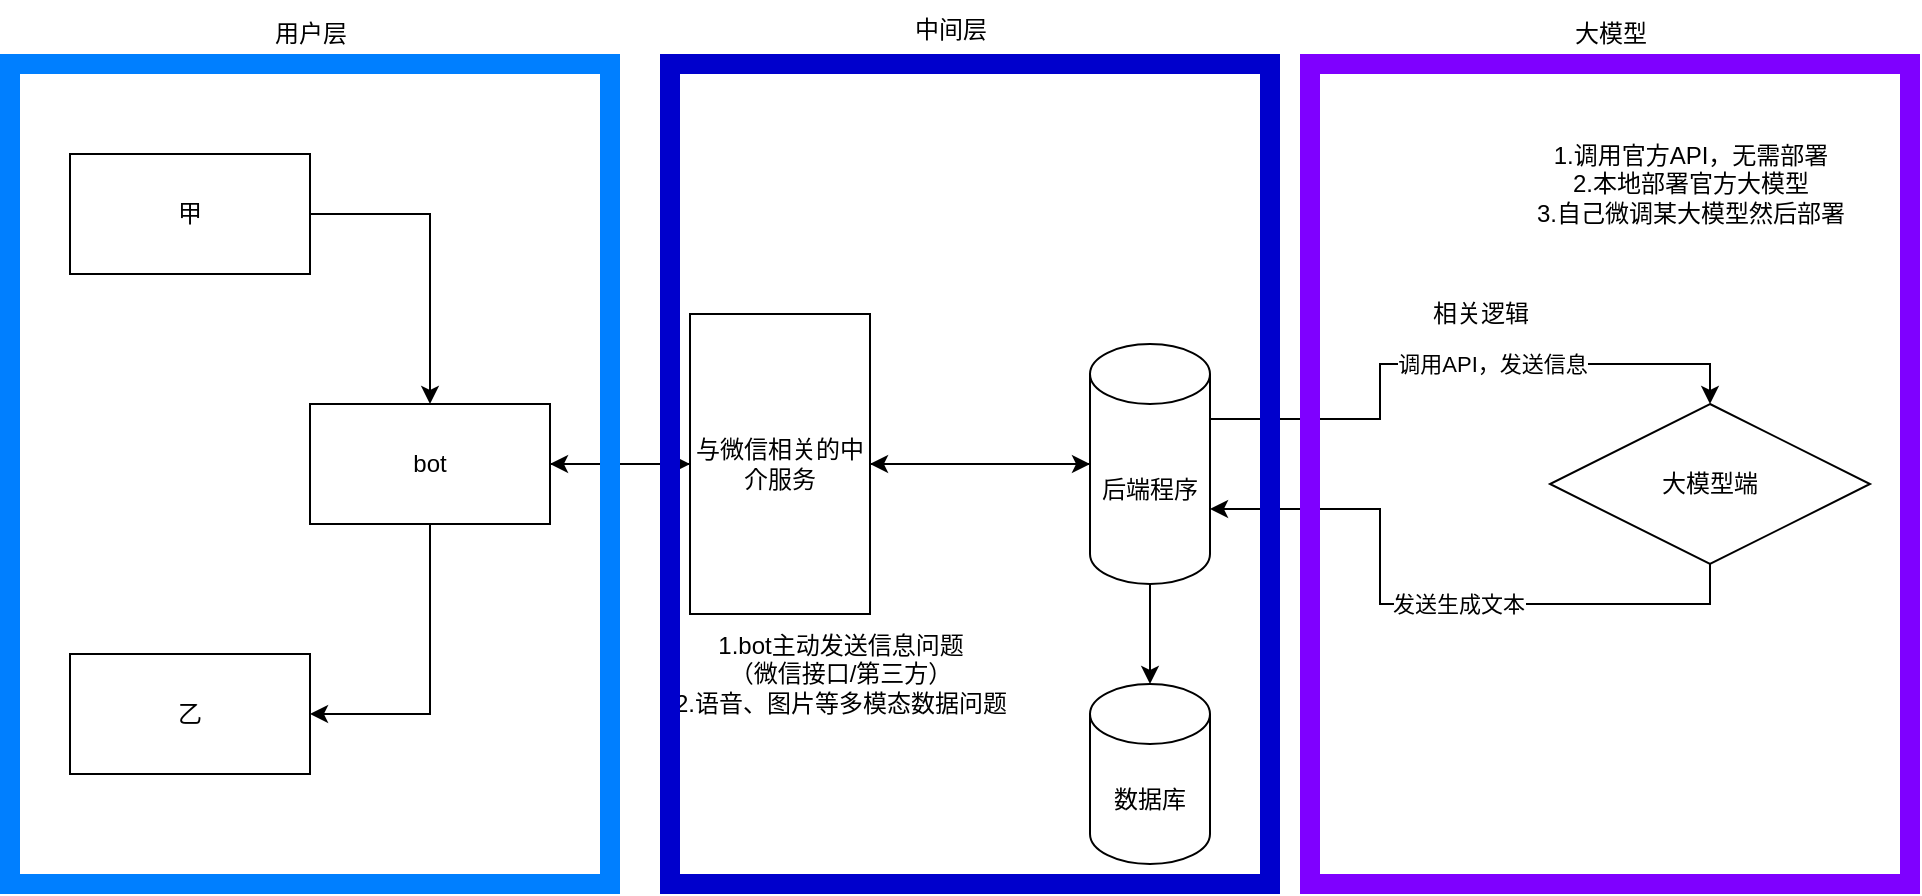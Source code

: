 <mxfile version="22.1.11" type="github">
  <diagram name="第 1 页" id="8VG2jzm28DqljPEN07vd">
    <mxGraphModel dx="1364" dy="759" grid="1" gridSize="10" guides="1" tooltips="1" connect="1" arrows="1" fold="1" page="1" pageScale="1" pageWidth="827" pageHeight="1169" math="0" shadow="0">
      <root>
        <mxCell id="0" />
        <mxCell id="1" parent="0" />
        <mxCell id="2B1I5J1SsCsYizP9B0s5-1" style="edgeStyle=orthogonalEdgeStyle;rounded=0;orthogonalLoop=1;jettySize=auto;html=1;entryX=0.5;entryY=0;entryDx=0;entryDy=0;" edge="1" parent="1" source="abI5oUMins9tQvVPAMcP-1" target="abI5oUMins9tQvVPAMcP-9">
          <mxGeometry relative="1" as="geometry">
            <Array as="points">
              <mxPoint x="230" y="205" />
            </Array>
          </mxGeometry>
        </mxCell>
        <mxCell id="abI5oUMins9tQvVPAMcP-1" value="甲" style="rounded=0;whiteSpace=wrap;html=1;" parent="1" vertex="1">
          <mxGeometry x="50" y="175" width="120" height="60" as="geometry" />
        </mxCell>
        <mxCell id="abI5oUMins9tQvVPAMcP-2" value="乙" style="rounded=0;whiteSpace=wrap;html=1;" parent="1" vertex="1">
          <mxGeometry x="50" y="425" width="120" height="60" as="geometry" />
        </mxCell>
        <mxCell id="2B1I5J1SsCsYizP9B0s5-4" style="edgeStyle=orthogonalEdgeStyle;rounded=0;orthogonalLoop=1;jettySize=auto;html=1;exitX=1;exitY=0;exitDx=0;exitDy=37.5;exitPerimeter=0;entryX=0.5;entryY=0;entryDx=0;entryDy=0;" edge="1" parent="1" source="abI5oUMins9tQvVPAMcP-4" target="abI5oUMins9tQvVPAMcP-6">
          <mxGeometry relative="1" as="geometry" />
        </mxCell>
        <mxCell id="2B1I5J1SsCsYizP9B0s5-7" value="调用API，发送信息" style="edgeLabel;html=1;align=center;verticalAlign=middle;resizable=0;points=[];" vertex="1" connectable="0" parent="2B1I5J1SsCsYizP9B0s5-4">
          <mxGeometry x="-0.143" relative="1" as="geometry">
            <mxPoint x="41" as="offset" />
          </mxGeometry>
        </mxCell>
        <mxCell id="2B1I5J1SsCsYizP9B0s5-17" style="edgeStyle=orthogonalEdgeStyle;rounded=0;orthogonalLoop=1;jettySize=auto;html=1;exitX=0;exitY=0.5;exitDx=0;exitDy=0;exitPerimeter=0;entryX=1;entryY=0.5;entryDx=0;entryDy=0;" edge="1" parent="1" source="abI5oUMins9tQvVPAMcP-4" target="2B1I5J1SsCsYizP9B0s5-13">
          <mxGeometry relative="1" as="geometry" />
        </mxCell>
        <mxCell id="abI5oUMins9tQvVPAMcP-4" value="后端程序" style="shape=cylinder3;whiteSpace=wrap;html=1;boundedLbl=1;backgroundOutline=1;size=15;" parent="1" vertex="1">
          <mxGeometry x="560" y="270" width="60" height="120" as="geometry" />
        </mxCell>
        <mxCell id="abI5oUMins9tQvVPAMcP-6" value="大模型端" style="rhombus;whiteSpace=wrap;html=1;" parent="1" vertex="1">
          <mxGeometry x="790" y="300" width="160" height="80" as="geometry" />
        </mxCell>
        <mxCell id="abI5oUMins9tQvVPAMcP-12" style="edgeStyle=orthogonalEdgeStyle;rounded=0;orthogonalLoop=1;jettySize=auto;html=1;entryX=1;entryY=0.5;entryDx=0;entryDy=0;exitX=0.5;exitY=1;exitDx=0;exitDy=0;" parent="1" source="abI5oUMins9tQvVPAMcP-9" target="abI5oUMins9tQvVPAMcP-2" edge="1">
          <mxGeometry relative="1" as="geometry" />
        </mxCell>
        <mxCell id="2B1I5J1SsCsYizP9B0s5-18" style="edgeStyle=orthogonalEdgeStyle;rounded=0;orthogonalLoop=1;jettySize=auto;html=1;exitX=1;exitY=0.5;exitDx=0;exitDy=0;" edge="1" parent="1" source="abI5oUMins9tQvVPAMcP-9">
          <mxGeometry relative="1" as="geometry">
            <mxPoint x="360" y="330" as="targetPoint" />
          </mxGeometry>
        </mxCell>
        <mxCell id="abI5oUMins9tQvVPAMcP-9" value="bot" style="rounded=0;whiteSpace=wrap;html=1;" parent="1" vertex="1">
          <mxGeometry x="170" y="300" width="120" height="60" as="geometry" />
        </mxCell>
        <mxCell id="2B1I5J1SsCsYizP9B0s5-3" value="1.bot主动发送信息问题&lt;br&gt;（微信接口/第三方）&lt;br&gt;2.语音、图片等多模态数据问题" style="text;html=1;align=center;verticalAlign=middle;resizable=0;points=[];autosize=1;strokeColor=none;fillColor=none;" vertex="1" parent="1">
          <mxGeometry x="340" y="405" width="190" height="60" as="geometry" />
        </mxCell>
        <mxCell id="2B1I5J1SsCsYizP9B0s5-5" style="edgeStyle=orthogonalEdgeStyle;rounded=0;orthogonalLoop=1;jettySize=auto;html=1;exitX=0.5;exitY=1;exitDx=0;exitDy=0;entryX=1;entryY=0;entryDx=0;entryDy=82.5;entryPerimeter=0;" edge="1" parent="1" source="abI5oUMins9tQvVPAMcP-6" target="abI5oUMins9tQvVPAMcP-4">
          <mxGeometry relative="1" as="geometry" />
        </mxCell>
        <mxCell id="2B1I5J1SsCsYizP9B0s5-6" value="发送生成文本" style="edgeLabel;html=1;align=center;verticalAlign=middle;resizable=0;points=[];" vertex="1" connectable="0" parent="2B1I5J1SsCsYizP9B0s5-5">
          <mxGeometry x="0.026" y="2" relative="1" as="geometry">
            <mxPoint x="17" y="-2" as="offset" />
          </mxGeometry>
        </mxCell>
        <mxCell id="2B1I5J1SsCsYizP9B0s5-8" value="1.调用官方API，无需部署&lt;br&gt;2.本地部署官方大模型&lt;br&gt;3.自己微调某大模型然后部署" style="text;html=1;align=center;verticalAlign=middle;resizable=0;points=[];autosize=1;strokeColor=none;fillColor=none;" vertex="1" parent="1">
          <mxGeometry x="770" y="160" width="180" height="60" as="geometry" />
        </mxCell>
        <mxCell id="2B1I5J1SsCsYizP9B0s5-9" value="相关逻辑" style="text;html=1;align=center;verticalAlign=middle;resizable=0;points=[];autosize=1;strokeColor=none;fillColor=none;" vertex="1" parent="1">
          <mxGeometry x="720" y="240" width="70" height="30" as="geometry" />
        </mxCell>
        <mxCell id="2B1I5J1SsCsYizP9B0s5-10" value="数据库" style="shape=cylinder3;whiteSpace=wrap;html=1;boundedLbl=1;backgroundOutline=1;size=15;rotation=0;" vertex="1" parent="1">
          <mxGeometry x="560" y="440" width="60" height="90" as="geometry" />
        </mxCell>
        <mxCell id="2B1I5J1SsCsYizP9B0s5-11" style="edgeStyle=orthogonalEdgeStyle;rounded=0;orthogonalLoop=1;jettySize=auto;html=1;exitX=0.5;exitY=1;exitDx=0;exitDy=0;exitPerimeter=0;entryX=0.5;entryY=0;entryDx=0;entryDy=0;entryPerimeter=0;" edge="1" parent="1" source="abI5oUMins9tQvVPAMcP-4" target="2B1I5J1SsCsYizP9B0s5-10">
          <mxGeometry relative="1" as="geometry" />
        </mxCell>
        <mxCell id="2B1I5J1SsCsYizP9B0s5-16" style="edgeStyle=orthogonalEdgeStyle;rounded=0;orthogonalLoop=1;jettySize=auto;html=1;exitX=0;exitY=0.5;exitDx=0;exitDy=0;entryX=1;entryY=0.5;entryDx=0;entryDy=0;" edge="1" parent="1" source="2B1I5J1SsCsYizP9B0s5-13" target="abI5oUMins9tQvVPAMcP-9">
          <mxGeometry relative="1" as="geometry" />
        </mxCell>
        <mxCell id="2B1I5J1SsCsYizP9B0s5-13" value="与微信相关的中介服务" style="rounded=0;whiteSpace=wrap;html=1;" vertex="1" parent="1">
          <mxGeometry x="360" y="255" width="90" height="150" as="geometry" />
        </mxCell>
        <mxCell id="2B1I5J1SsCsYizP9B0s5-19" value="" style="rounded=0;whiteSpace=wrap;html=1;fillColor=none;strokeColor=#007FFF;strokeWidth=10;" vertex="1" parent="1">
          <mxGeometry x="20" y="130" width="300" height="410" as="geometry" />
        </mxCell>
        <mxCell id="2B1I5J1SsCsYizP9B0s5-20" value="用户层" style="text;html=1;align=center;verticalAlign=middle;resizable=0;points=[];autosize=1;strokeColor=none;fillColor=none;" vertex="1" parent="1">
          <mxGeometry x="140" y="100" width="60" height="30" as="geometry" />
        </mxCell>
        <mxCell id="2B1I5J1SsCsYizP9B0s5-21" style="edgeStyle=orthogonalEdgeStyle;rounded=0;orthogonalLoop=1;jettySize=auto;html=1;exitX=1;exitY=0.5;exitDx=0;exitDy=0;entryX=0;entryY=0.5;entryDx=0;entryDy=0;entryPerimeter=0;" edge="1" parent="1" source="2B1I5J1SsCsYizP9B0s5-13" target="abI5oUMins9tQvVPAMcP-4">
          <mxGeometry relative="1" as="geometry" />
        </mxCell>
        <mxCell id="2B1I5J1SsCsYizP9B0s5-22" value="" style="rounded=0;whiteSpace=wrap;html=1;fillColor=none;strokeColor=#0000CC;strokeWidth=10;" vertex="1" parent="1">
          <mxGeometry x="350" y="130" width="300" height="410" as="geometry" />
        </mxCell>
        <mxCell id="2B1I5J1SsCsYizP9B0s5-23" value="" style="rounded=0;whiteSpace=wrap;html=1;fillColor=none;strokeColor=#7F00FF;strokeWidth=10;" vertex="1" parent="1">
          <mxGeometry x="670" y="130" width="300" height="410" as="geometry" />
        </mxCell>
        <mxCell id="2B1I5J1SsCsYizP9B0s5-25" value="中间层" style="text;html=1;align=center;verticalAlign=middle;resizable=0;points=[];autosize=1;strokeColor=none;fillColor=none;" vertex="1" parent="1">
          <mxGeometry x="460" y="98" width="60" height="30" as="geometry" />
        </mxCell>
        <mxCell id="2B1I5J1SsCsYizP9B0s5-26" value="大模型" style="text;html=1;align=center;verticalAlign=middle;resizable=0;points=[];autosize=1;strokeColor=none;fillColor=none;" vertex="1" parent="1">
          <mxGeometry x="790" y="100" width="60" height="30" as="geometry" />
        </mxCell>
      </root>
    </mxGraphModel>
  </diagram>
</mxfile>
